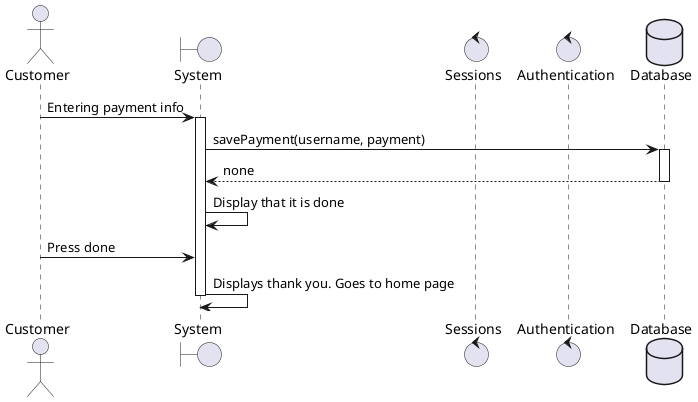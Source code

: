 @startuml payment-info
actor Customer
boundary "System" as system
control "Sessions" as sessions
control "Authentication" as auth
database "Database" as db
Customer -> system: Entering payment info
activate system
system -> db: savePayment(username, payment)
activate db
db --> system: none
deactivate db
system -> system: Display that it is done
Customer -> system: Press done
system -> system: Displays thank you. Goes to home page
deactivate system
@enduml